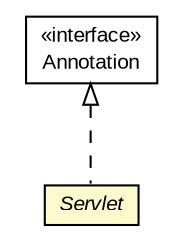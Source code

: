 #!/usr/local/bin/dot
#
# Class diagram 
# Generated by UMLGraph version R5_6-24-gf6e263 (http://www.umlgraph.org/)
#

digraph G {
	edge [fontname="arial",fontsize=10,labelfontname="arial",labelfontsize=10];
	node [fontname="arial",fontsize=10,shape=plaintext];
	nodesep=0.25;
	ranksep=0.5;
	// org.gservlet.annotation.Servlet
	c1846 [label=<<table title="org.gservlet.annotation.Servlet" border="0" cellborder="1" cellspacing="0" cellpadding="2" port="p" bgcolor="lemonChiffon" href="./Servlet.html">
		<tr><td><table border="0" cellspacing="0" cellpadding="1">
<tr><td align="center" balign="center"><font face="arial italic"> Servlet </font></td></tr>
		</table></td></tr>
		</table>>, URL="./Servlet.html", fontname="arial", fontcolor="black", fontsize=10.0];
	//org.gservlet.annotation.Servlet implements java.lang.annotation.Annotation
	c1853:p -> c1846:p [dir=back,arrowtail=empty,style=dashed];
	// java.lang.annotation.Annotation
	c1853 [label=<<table title="java.lang.annotation.Annotation" border="0" cellborder="1" cellspacing="0" cellpadding="2" port="p" href="https://docs.oracle.com/javase/7/docs/api/java/lang/annotation/Annotation.html">
		<tr><td><table border="0" cellspacing="0" cellpadding="1">
<tr><td align="center" balign="center"> &#171;interface&#187; </td></tr>
<tr><td align="center" balign="center"> Annotation </td></tr>
		</table></td></tr>
		</table>>, URL="https://docs.oracle.com/javase/7/docs/api/java/lang/annotation/Annotation.html", fontname="arial", fontcolor="black", fontsize=10.0];
}

